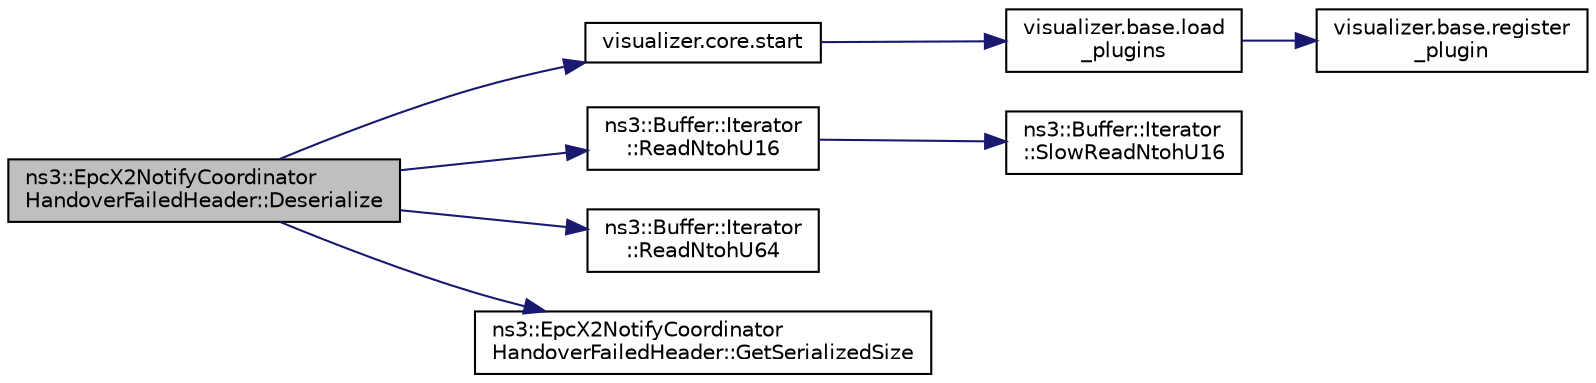 digraph "ns3::EpcX2NotifyCoordinatorHandoverFailedHeader::Deserialize"
{
  edge [fontname="Helvetica",fontsize="10",labelfontname="Helvetica",labelfontsize="10"];
  node [fontname="Helvetica",fontsize="10",shape=record];
  rankdir="LR";
  Node1 [label="ns3::EpcX2NotifyCoordinator\lHandoverFailedHeader::Deserialize",height=0.2,width=0.4,color="black", fillcolor="grey75", style="filled", fontcolor="black"];
  Node1 -> Node2 [color="midnightblue",fontsize="10",style="solid"];
  Node2 [label="visualizer.core.start",height=0.2,width=0.4,color="black", fillcolor="white", style="filled",URL="$df/d6c/namespacevisualizer_1_1core.html#a2a35e5d8a34af358b508dac8635754e0"];
  Node2 -> Node3 [color="midnightblue",fontsize="10",style="solid"];
  Node3 [label="visualizer.base.load\l_plugins",height=0.2,width=0.4,color="black", fillcolor="white", style="filled",URL="$d4/d39/namespacevisualizer_1_1base.html#ad171497a5ff1afe0a73bedaebf35448f"];
  Node3 -> Node4 [color="midnightblue",fontsize="10",style="solid"];
  Node4 [label="visualizer.base.register\l_plugin",height=0.2,width=0.4,color="black", fillcolor="white", style="filled",URL="$d4/d39/namespacevisualizer_1_1base.html#a6b0ffcff1e17ec4027496f50177e5b9e"];
  Node1 -> Node5 [color="midnightblue",fontsize="10",style="solid"];
  Node5 [label="ns3::Buffer::Iterator\l::ReadNtohU16",height=0.2,width=0.4,color="black", fillcolor="white", style="filled",URL="$d0/daf/classns3_1_1Buffer_1_1Iterator.html#a14d63ac76497032a473d99cc8458608e"];
  Node5 -> Node6 [color="midnightblue",fontsize="10",style="solid"];
  Node6 [label="ns3::Buffer::Iterator\l::SlowReadNtohU16",height=0.2,width=0.4,color="black", fillcolor="white", style="filled",URL="$d0/daf/classns3_1_1Buffer_1_1Iterator.html#ab19930797d89abc247e1d27229fa0bf5"];
  Node1 -> Node7 [color="midnightblue",fontsize="10",style="solid"];
  Node7 [label="ns3::Buffer::Iterator\l::ReadNtohU64",height=0.2,width=0.4,color="black", fillcolor="white", style="filled",URL="$d0/daf/classns3_1_1Buffer_1_1Iterator.html#a388a240a39c74ea18028d3299625fdb3"];
  Node1 -> Node8 [color="midnightblue",fontsize="10",style="solid"];
  Node8 [label="ns3::EpcX2NotifyCoordinator\lHandoverFailedHeader::GetSerializedSize",height=0.2,width=0.4,color="black", fillcolor="white", style="filled",URL="$db/d4f/classns3_1_1EpcX2NotifyCoordinatorHandoverFailedHeader.html#a6ed4b3a5356ba6c197cb867bb1cde978"];
}
